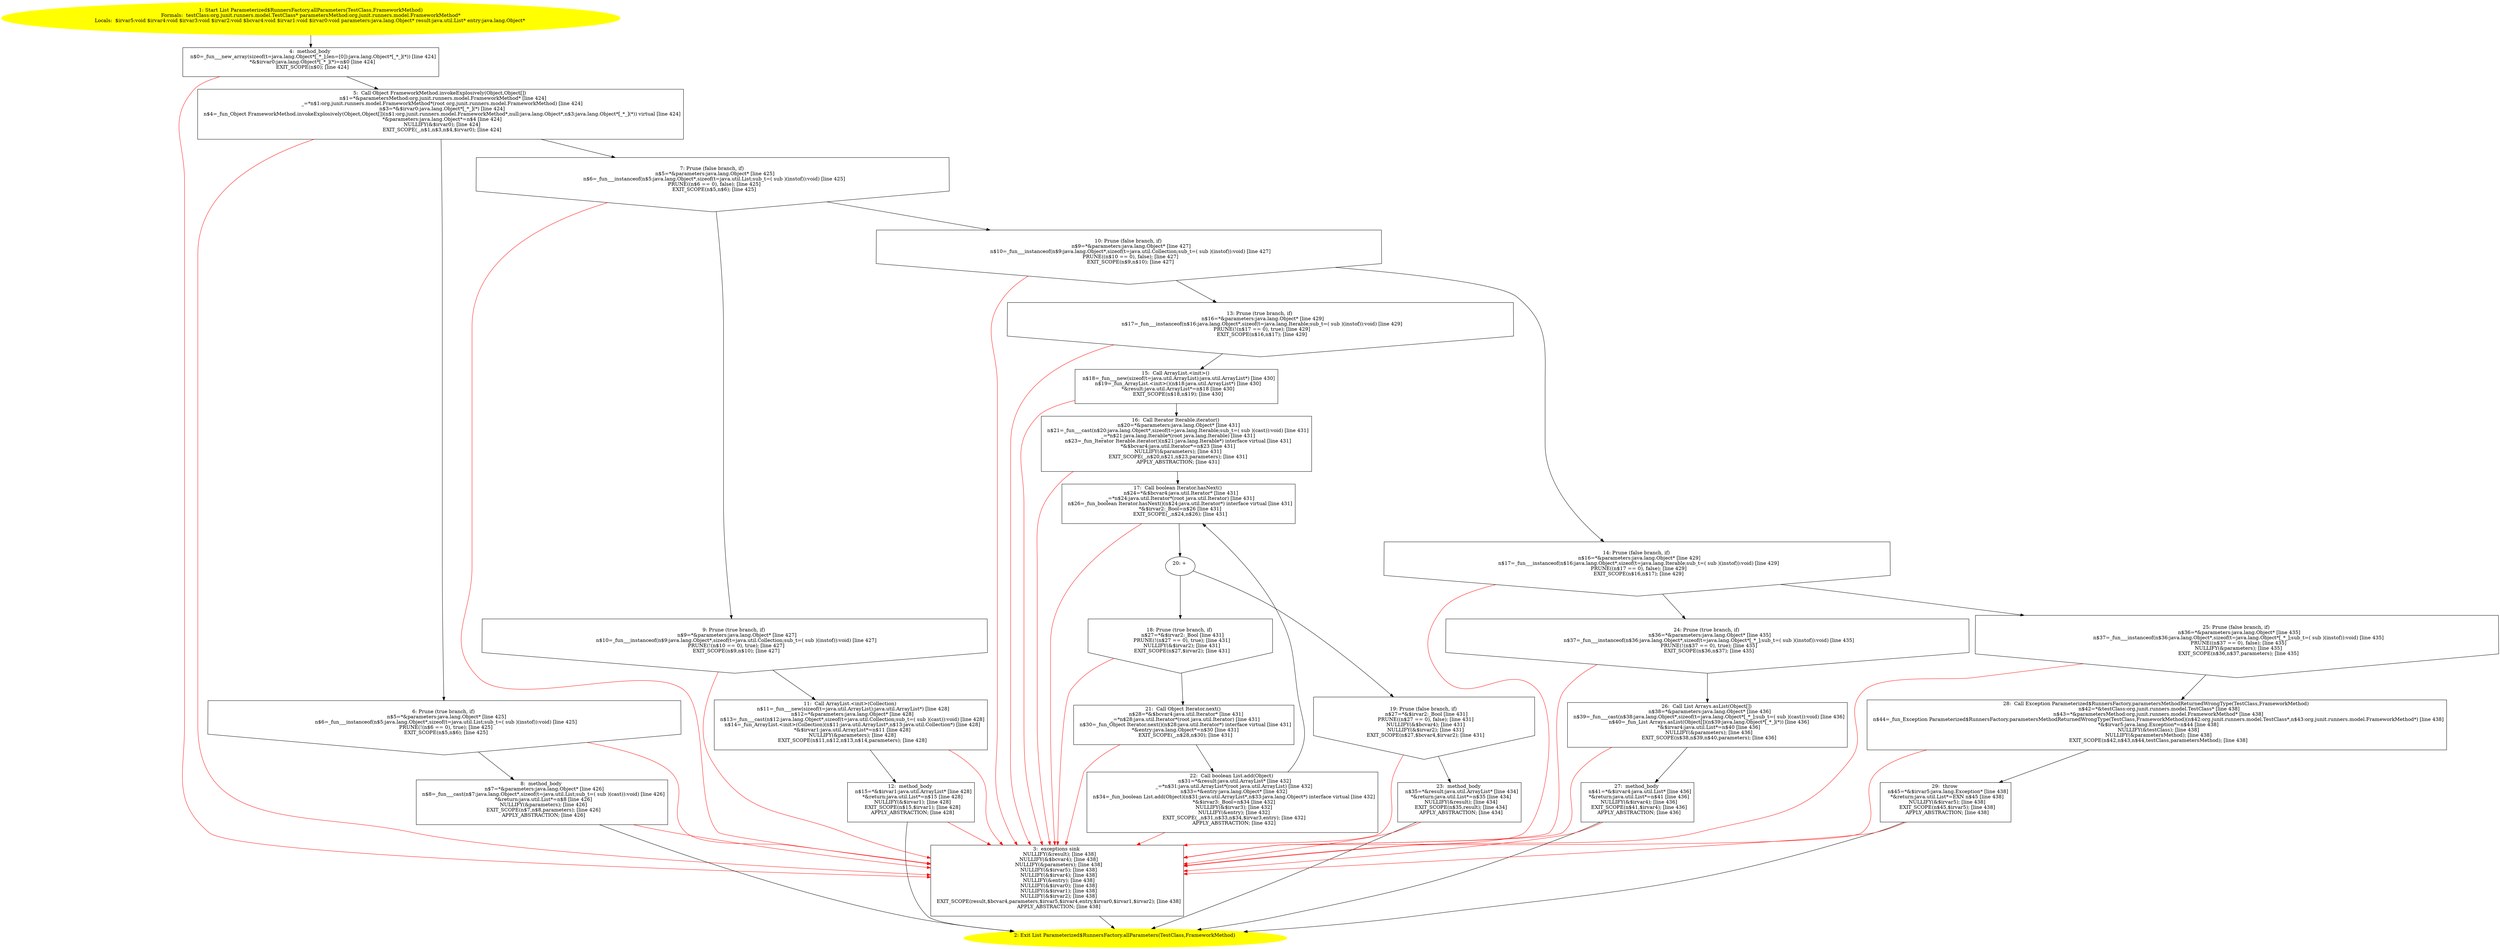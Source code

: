 /* @generated */
digraph cfg {
"org.junit.runners.Parameterized$RunnersFactory.allParameters(org.junit.runners.model.TestClass,org.j.4720e5598bf9a42ce2aab5d6ea786dbc_1" [label="1: Start List Parameterized$RunnersFactory.allParameters(TestClass,FrameworkMethod)\nFormals:  testClass:org.junit.runners.model.TestClass* parametersMethod:org.junit.runners.model.FrameworkMethod*\nLocals:  $irvar5:void $irvar4:void $irvar3:void $irvar2:void $bcvar4:void $irvar1:void $irvar0:void parameters:java.lang.Object* result:java.util.List* entry:java.lang.Object* \n  " color=yellow style=filled]
	

	 "org.junit.runners.Parameterized$RunnersFactory.allParameters(org.junit.runners.model.TestClass,org.j.4720e5598bf9a42ce2aab5d6ea786dbc_1" -> "org.junit.runners.Parameterized$RunnersFactory.allParameters(org.junit.runners.model.TestClass,org.j.4720e5598bf9a42ce2aab5d6ea786dbc_4" ;
"org.junit.runners.Parameterized$RunnersFactory.allParameters(org.junit.runners.model.TestClass,org.j.4720e5598bf9a42ce2aab5d6ea786dbc_2" [label="2: Exit List Parameterized$RunnersFactory.allParameters(TestClass,FrameworkMethod) \n  " color=yellow style=filled]
	

"org.junit.runners.Parameterized$RunnersFactory.allParameters(org.junit.runners.model.TestClass,org.j.4720e5598bf9a42ce2aab5d6ea786dbc_3" [label="3:  exceptions sink \n   NULLIFY(&result); [line 438]\n  NULLIFY(&$bcvar4); [line 438]\n  NULLIFY(&parameters); [line 438]\n  NULLIFY(&$irvar5); [line 438]\n  NULLIFY(&$irvar4); [line 438]\n  NULLIFY(&entry); [line 438]\n  NULLIFY(&$irvar0); [line 438]\n  NULLIFY(&$irvar1); [line 438]\n  NULLIFY(&$irvar2); [line 438]\n  EXIT_SCOPE(result,$bcvar4,parameters,$irvar5,$irvar4,entry,$irvar0,$irvar1,$irvar2); [line 438]\n  APPLY_ABSTRACTION; [line 438]\n " shape="box"]
	

	 "org.junit.runners.Parameterized$RunnersFactory.allParameters(org.junit.runners.model.TestClass,org.j.4720e5598bf9a42ce2aab5d6ea786dbc_3" -> "org.junit.runners.Parameterized$RunnersFactory.allParameters(org.junit.runners.model.TestClass,org.j.4720e5598bf9a42ce2aab5d6ea786dbc_2" ;
"org.junit.runners.Parameterized$RunnersFactory.allParameters(org.junit.runners.model.TestClass,org.j.4720e5598bf9a42ce2aab5d6ea786dbc_4" [label="4:  method_body \n   n$0=_fun___new_array(sizeof(t=java.lang.Object*[_*_];len=[0]):java.lang.Object*[_*_](*)) [line 424]\n  *&$irvar0:java.lang.Object*[_*_](*)=n$0 [line 424]\n  EXIT_SCOPE(n$0); [line 424]\n " shape="box"]
	

	 "org.junit.runners.Parameterized$RunnersFactory.allParameters(org.junit.runners.model.TestClass,org.j.4720e5598bf9a42ce2aab5d6ea786dbc_4" -> "org.junit.runners.Parameterized$RunnersFactory.allParameters(org.junit.runners.model.TestClass,org.j.4720e5598bf9a42ce2aab5d6ea786dbc_5" ;
	 "org.junit.runners.Parameterized$RunnersFactory.allParameters(org.junit.runners.model.TestClass,org.j.4720e5598bf9a42ce2aab5d6ea786dbc_4" -> "org.junit.runners.Parameterized$RunnersFactory.allParameters(org.junit.runners.model.TestClass,org.j.4720e5598bf9a42ce2aab5d6ea786dbc_3" [color="red" ];
"org.junit.runners.Parameterized$RunnersFactory.allParameters(org.junit.runners.model.TestClass,org.j.4720e5598bf9a42ce2aab5d6ea786dbc_5" [label="5:  Call Object FrameworkMethod.invokeExplosively(Object,Object[]) \n   n$1=*&parametersMethod:org.junit.runners.model.FrameworkMethod* [line 424]\n  _=*n$1:org.junit.runners.model.FrameworkMethod*(root org.junit.runners.model.FrameworkMethod) [line 424]\n  n$3=*&$irvar0:java.lang.Object*[_*_](*) [line 424]\n  n$4=_fun_Object FrameworkMethod.invokeExplosively(Object,Object[])(n$1:org.junit.runners.model.FrameworkMethod*,null:java.lang.Object*,n$3:java.lang.Object*[_*_](*)) virtual [line 424]\n  *&parameters:java.lang.Object*=n$4 [line 424]\n  NULLIFY(&$irvar0); [line 424]\n  EXIT_SCOPE(_,n$1,n$3,n$4,$irvar0); [line 424]\n " shape="box"]
	

	 "org.junit.runners.Parameterized$RunnersFactory.allParameters(org.junit.runners.model.TestClass,org.j.4720e5598bf9a42ce2aab5d6ea786dbc_5" -> "org.junit.runners.Parameterized$RunnersFactory.allParameters(org.junit.runners.model.TestClass,org.j.4720e5598bf9a42ce2aab5d6ea786dbc_6" ;
	 "org.junit.runners.Parameterized$RunnersFactory.allParameters(org.junit.runners.model.TestClass,org.j.4720e5598bf9a42ce2aab5d6ea786dbc_5" -> "org.junit.runners.Parameterized$RunnersFactory.allParameters(org.junit.runners.model.TestClass,org.j.4720e5598bf9a42ce2aab5d6ea786dbc_7" ;
	 "org.junit.runners.Parameterized$RunnersFactory.allParameters(org.junit.runners.model.TestClass,org.j.4720e5598bf9a42ce2aab5d6ea786dbc_5" -> "org.junit.runners.Parameterized$RunnersFactory.allParameters(org.junit.runners.model.TestClass,org.j.4720e5598bf9a42ce2aab5d6ea786dbc_3" [color="red" ];
"org.junit.runners.Parameterized$RunnersFactory.allParameters(org.junit.runners.model.TestClass,org.j.4720e5598bf9a42ce2aab5d6ea786dbc_6" [label="6: Prune (true branch, if) \n   n$5=*&parameters:java.lang.Object* [line 425]\n  n$6=_fun___instanceof(n$5:java.lang.Object*,sizeof(t=java.util.List;sub_t=( sub )(instof)):void) [line 425]\n  PRUNE(!(n$6 == 0), true); [line 425]\n  EXIT_SCOPE(n$5,n$6); [line 425]\n " shape="invhouse"]
	

	 "org.junit.runners.Parameterized$RunnersFactory.allParameters(org.junit.runners.model.TestClass,org.j.4720e5598bf9a42ce2aab5d6ea786dbc_6" -> "org.junit.runners.Parameterized$RunnersFactory.allParameters(org.junit.runners.model.TestClass,org.j.4720e5598bf9a42ce2aab5d6ea786dbc_8" ;
	 "org.junit.runners.Parameterized$RunnersFactory.allParameters(org.junit.runners.model.TestClass,org.j.4720e5598bf9a42ce2aab5d6ea786dbc_6" -> "org.junit.runners.Parameterized$RunnersFactory.allParameters(org.junit.runners.model.TestClass,org.j.4720e5598bf9a42ce2aab5d6ea786dbc_3" [color="red" ];
"org.junit.runners.Parameterized$RunnersFactory.allParameters(org.junit.runners.model.TestClass,org.j.4720e5598bf9a42ce2aab5d6ea786dbc_7" [label="7: Prune (false branch, if) \n   n$5=*&parameters:java.lang.Object* [line 425]\n  n$6=_fun___instanceof(n$5:java.lang.Object*,sizeof(t=java.util.List;sub_t=( sub )(instof)):void) [line 425]\n  PRUNE((n$6 == 0), false); [line 425]\n  EXIT_SCOPE(n$5,n$6); [line 425]\n " shape="invhouse"]
	

	 "org.junit.runners.Parameterized$RunnersFactory.allParameters(org.junit.runners.model.TestClass,org.j.4720e5598bf9a42ce2aab5d6ea786dbc_7" -> "org.junit.runners.Parameterized$RunnersFactory.allParameters(org.junit.runners.model.TestClass,org.j.4720e5598bf9a42ce2aab5d6ea786dbc_9" ;
	 "org.junit.runners.Parameterized$RunnersFactory.allParameters(org.junit.runners.model.TestClass,org.j.4720e5598bf9a42ce2aab5d6ea786dbc_7" -> "org.junit.runners.Parameterized$RunnersFactory.allParameters(org.junit.runners.model.TestClass,org.j.4720e5598bf9a42ce2aab5d6ea786dbc_10" ;
	 "org.junit.runners.Parameterized$RunnersFactory.allParameters(org.junit.runners.model.TestClass,org.j.4720e5598bf9a42ce2aab5d6ea786dbc_7" -> "org.junit.runners.Parameterized$RunnersFactory.allParameters(org.junit.runners.model.TestClass,org.j.4720e5598bf9a42ce2aab5d6ea786dbc_3" [color="red" ];
"org.junit.runners.Parameterized$RunnersFactory.allParameters(org.junit.runners.model.TestClass,org.j.4720e5598bf9a42ce2aab5d6ea786dbc_8" [label="8:  method_body \n   n$7=*&parameters:java.lang.Object* [line 426]\n  n$8=_fun___cast(n$7:java.lang.Object*,sizeof(t=java.util.List;sub_t=( sub )(cast)):void) [line 426]\n  *&return:java.util.List*=n$8 [line 426]\n  NULLIFY(&parameters); [line 426]\n  EXIT_SCOPE(n$7,n$8,parameters); [line 426]\n  APPLY_ABSTRACTION; [line 426]\n " shape="box"]
	

	 "org.junit.runners.Parameterized$RunnersFactory.allParameters(org.junit.runners.model.TestClass,org.j.4720e5598bf9a42ce2aab5d6ea786dbc_8" -> "org.junit.runners.Parameterized$RunnersFactory.allParameters(org.junit.runners.model.TestClass,org.j.4720e5598bf9a42ce2aab5d6ea786dbc_2" ;
	 "org.junit.runners.Parameterized$RunnersFactory.allParameters(org.junit.runners.model.TestClass,org.j.4720e5598bf9a42ce2aab5d6ea786dbc_8" -> "org.junit.runners.Parameterized$RunnersFactory.allParameters(org.junit.runners.model.TestClass,org.j.4720e5598bf9a42ce2aab5d6ea786dbc_3" [color="red" ];
"org.junit.runners.Parameterized$RunnersFactory.allParameters(org.junit.runners.model.TestClass,org.j.4720e5598bf9a42ce2aab5d6ea786dbc_9" [label="9: Prune (true branch, if) \n   n$9=*&parameters:java.lang.Object* [line 427]\n  n$10=_fun___instanceof(n$9:java.lang.Object*,sizeof(t=java.util.Collection;sub_t=( sub )(instof)):void) [line 427]\n  PRUNE(!(n$10 == 0), true); [line 427]\n  EXIT_SCOPE(n$9,n$10); [line 427]\n " shape="invhouse"]
	

	 "org.junit.runners.Parameterized$RunnersFactory.allParameters(org.junit.runners.model.TestClass,org.j.4720e5598bf9a42ce2aab5d6ea786dbc_9" -> "org.junit.runners.Parameterized$RunnersFactory.allParameters(org.junit.runners.model.TestClass,org.j.4720e5598bf9a42ce2aab5d6ea786dbc_11" ;
	 "org.junit.runners.Parameterized$RunnersFactory.allParameters(org.junit.runners.model.TestClass,org.j.4720e5598bf9a42ce2aab5d6ea786dbc_9" -> "org.junit.runners.Parameterized$RunnersFactory.allParameters(org.junit.runners.model.TestClass,org.j.4720e5598bf9a42ce2aab5d6ea786dbc_3" [color="red" ];
"org.junit.runners.Parameterized$RunnersFactory.allParameters(org.junit.runners.model.TestClass,org.j.4720e5598bf9a42ce2aab5d6ea786dbc_10" [label="10: Prune (false branch, if) \n   n$9=*&parameters:java.lang.Object* [line 427]\n  n$10=_fun___instanceof(n$9:java.lang.Object*,sizeof(t=java.util.Collection;sub_t=( sub )(instof)):void) [line 427]\n  PRUNE((n$10 == 0), false); [line 427]\n  EXIT_SCOPE(n$9,n$10); [line 427]\n " shape="invhouse"]
	

	 "org.junit.runners.Parameterized$RunnersFactory.allParameters(org.junit.runners.model.TestClass,org.j.4720e5598bf9a42ce2aab5d6ea786dbc_10" -> "org.junit.runners.Parameterized$RunnersFactory.allParameters(org.junit.runners.model.TestClass,org.j.4720e5598bf9a42ce2aab5d6ea786dbc_13" ;
	 "org.junit.runners.Parameterized$RunnersFactory.allParameters(org.junit.runners.model.TestClass,org.j.4720e5598bf9a42ce2aab5d6ea786dbc_10" -> "org.junit.runners.Parameterized$RunnersFactory.allParameters(org.junit.runners.model.TestClass,org.j.4720e5598bf9a42ce2aab5d6ea786dbc_14" ;
	 "org.junit.runners.Parameterized$RunnersFactory.allParameters(org.junit.runners.model.TestClass,org.j.4720e5598bf9a42ce2aab5d6ea786dbc_10" -> "org.junit.runners.Parameterized$RunnersFactory.allParameters(org.junit.runners.model.TestClass,org.j.4720e5598bf9a42ce2aab5d6ea786dbc_3" [color="red" ];
"org.junit.runners.Parameterized$RunnersFactory.allParameters(org.junit.runners.model.TestClass,org.j.4720e5598bf9a42ce2aab5d6ea786dbc_11" [label="11:  Call ArrayList.<init>(Collection) \n   n$11=_fun___new(sizeof(t=java.util.ArrayList):java.util.ArrayList*) [line 428]\n  n$12=*&parameters:java.lang.Object* [line 428]\n  n$13=_fun___cast(n$12:java.lang.Object*,sizeof(t=java.util.Collection;sub_t=( sub )(cast)):void) [line 428]\n  n$14=_fun_ArrayList.<init>(Collection)(n$11:java.util.ArrayList*,n$13:java.util.Collection*) [line 428]\n  *&$irvar1:java.util.ArrayList*=n$11 [line 428]\n  NULLIFY(&parameters); [line 428]\n  EXIT_SCOPE(n$11,n$12,n$13,n$14,parameters); [line 428]\n " shape="box"]
	

	 "org.junit.runners.Parameterized$RunnersFactory.allParameters(org.junit.runners.model.TestClass,org.j.4720e5598bf9a42ce2aab5d6ea786dbc_11" -> "org.junit.runners.Parameterized$RunnersFactory.allParameters(org.junit.runners.model.TestClass,org.j.4720e5598bf9a42ce2aab5d6ea786dbc_12" ;
	 "org.junit.runners.Parameterized$RunnersFactory.allParameters(org.junit.runners.model.TestClass,org.j.4720e5598bf9a42ce2aab5d6ea786dbc_11" -> "org.junit.runners.Parameterized$RunnersFactory.allParameters(org.junit.runners.model.TestClass,org.j.4720e5598bf9a42ce2aab5d6ea786dbc_3" [color="red" ];
"org.junit.runners.Parameterized$RunnersFactory.allParameters(org.junit.runners.model.TestClass,org.j.4720e5598bf9a42ce2aab5d6ea786dbc_12" [label="12:  method_body \n   n$15=*&$irvar1:java.util.ArrayList* [line 428]\n  *&return:java.util.List*=n$15 [line 428]\n  NULLIFY(&$irvar1); [line 428]\n  EXIT_SCOPE(n$15,$irvar1); [line 428]\n  APPLY_ABSTRACTION; [line 428]\n " shape="box"]
	

	 "org.junit.runners.Parameterized$RunnersFactory.allParameters(org.junit.runners.model.TestClass,org.j.4720e5598bf9a42ce2aab5d6ea786dbc_12" -> "org.junit.runners.Parameterized$RunnersFactory.allParameters(org.junit.runners.model.TestClass,org.j.4720e5598bf9a42ce2aab5d6ea786dbc_2" ;
	 "org.junit.runners.Parameterized$RunnersFactory.allParameters(org.junit.runners.model.TestClass,org.j.4720e5598bf9a42ce2aab5d6ea786dbc_12" -> "org.junit.runners.Parameterized$RunnersFactory.allParameters(org.junit.runners.model.TestClass,org.j.4720e5598bf9a42ce2aab5d6ea786dbc_3" [color="red" ];
"org.junit.runners.Parameterized$RunnersFactory.allParameters(org.junit.runners.model.TestClass,org.j.4720e5598bf9a42ce2aab5d6ea786dbc_13" [label="13: Prune (true branch, if) \n   n$16=*&parameters:java.lang.Object* [line 429]\n  n$17=_fun___instanceof(n$16:java.lang.Object*,sizeof(t=java.lang.Iterable;sub_t=( sub )(instof)):void) [line 429]\n  PRUNE(!(n$17 == 0), true); [line 429]\n  EXIT_SCOPE(n$16,n$17); [line 429]\n " shape="invhouse"]
	

	 "org.junit.runners.Parameterized$RunnersFactory.allParameters(org.junit.runners.model.TestClass,org.j.4720e5598bf9a42ce2aab5d6ea786dbc_13" -> "org.junit.runners.Parameterized$RunnersFactory.allParameters(org.junit.runners.model.TestClass,org.j.4720e5598bf9a42ce2aab5d6ea786dbc_15" ;
	 "org.junit.runners.Parameterized$RunnersFactory.allParameters(org.junit.runners.model.TestClass,org.j.4720e5598bf9a42ce2aab5d6ea786dbc_13" -> "org.junit.runners.Parameterized$RunnersFactory.allParameters(org.junit.runners.model.TestClass,org.j.4720e5598bf9a42ce2aab5d6ea786dbc_3" [color="red" ];
"org.junit.runners.Parameterized$RunnersFactory.allParameters(org.junit.runners.model.TestClass,org.j.4720e5598bf9a42ce2aab5d6ea786dbc_14" [label="14: Prune (false branch, if) \n   n$16=*&parameters:java.lang.Object* [line 429]\n  n$17=_fun___instanceof(n$16:java.lang.Object*,sizeof(t=java.lang.Iterable;sub_t=( sub )(instof)):void) [line 429]\n  PRUNE((n$17 == 0), false); [line 429]\n  EXIT_SCOPE(n$16,n$17); [line 429]\n " shape="invhouse"]
	

	 "org.junit.runners.Parameterized$RunnersFactory.allParameters(org.junit.runners.model.TestClass,org.j.4720e5598bf9a42ce2aab5d6ea786dbc_14" -> "org.junit.runners.Parameterized$RunnersFactory.allParameters(org.junit.runners.model.TestClass,org.j.4720e5598bf9a42ce2aab5d6ea786dbc_24" ;
	 "org.junit.runners.Parameterized$RunnersFactory.allParameters(org.junit.runners.model.TestClass,org.j.4720e5598bf9a42ce2aab5d6ea786dbc_14" -> "org.junit.runners.Parameterized$RunnersFactory.allParameters(org.junit.runners.model.TestClass,org.j.4720e5598bf9a42ce2aab5d6ea786dbc_25" ;
	 "org.junit.runners.Parameterized$RunnersFactory.allParameters(org.junit.runners.model.TestClass,org.j.4720e5598bf9a42ce2aab5d6ea786dbc_14" -> "org.junit.runners.Parameterized$RunnersFactory.allParameters(org.junit.runners.model.TestClass,org.j.4720e5598bf9a42ce2aab5d6ea786dbc_3" [color="red" ];
"org.junit.runners.Parameterized$RunnersFactory.allParameters(org.junit.runners.model.TestClass,org.j.4720e5598bf9a42ce2aab5d6ea786dbc_15" [label="15:  Call ArrayList.<init>() \n   n$18=_fun___new(sizeof(t=java.util.ArrayList):java.util.ArrayList*) [line 430]\n  n$19=_fun_ArrayList.<init>()(n$18:java.util.ArrayList*) [line 430]\n  *&result:java.util.ArrayList*=n$18 [line 430]\n  EXIT_SCOPE(n$18,n$19); [line 430]\n " shape="box"]
	

	 "org.junit.runners.Parameterized$RunnersFactory.allParameters(org.junit.runners.model.TestClass,org.j.4720e5598bf9a42ce2aab5d6ea786dbc_15" -> "org.junit.runners.Parameterized$RunnersFactory.allParameters(org.junit.runners.model.TestClass,org.j.4720e5598bf9a42ce2aab5d6ea786dbc_16" ;
	 "org.junit.runners.Parameterized$RunnersFactory.allParameters(org.junit.runners.model.TestClass,org.j.4720e5598bf9a42ce2aab5d6ea786dbc_15" -> "org.junit.runners.Parameterized$RunnersFactory.allParameters(org.junit.runners.model.TestClass,org.j.4720e5598bf9a42ce2aab5d6ea786dbc_3" [color="red" ];
"org.junit.runners.Parameterized$RunnersFactory.allParameters(org.junit.runners.model.TestClass,org.j.4720e5598bf9a42ce2aab5d6ea786dbc_16" [label="16:  Call Iterator Iterable.iterator() \n   n$20=*&parameters:java.lang.Object* [line 431]\n  n$21=_fun___cast(n$20:java.lang.Object*,sizeof(t=java.lang.Iterable;sub_t=( sub )(cast)):void) [line 431]\n  _=*n$21:java.lang.Iterable*(root java.lang.Iterable) [line 431]\n  n$23=_fun_Iterator Iterable.iterator()(n$21:java.lang.Iterable*) interface virtual [line 431]\n  *&$bcvar4:java.util.Iterator*=n$23 [line 431]\n  NULLIFY(&parameters); [line 431]\n  EXIT_SCOPE(_,n$20,n$21,n$23,parameters); [line 431]\n  APPLY_ABSTRACTION; [line 431]\n " shape="box"]
	

	 "org.junit.runners.Parameterized$RunnersFactory.allParameters(org.junit.runners.model.TestClass,org.j.4720e5598bf9a42ce2aab5d6ea786dbc_16" -> "org.junit.runners.Parameterized$RunnersFactory.allParameters(org.junit.runners.model.TestClass,org.j.4720e5598bf9a42ce2aab5d6ea786dbc_17" ;
	 "org.junit.runners.Parameterized$RunnersFactory.allParameters(org.junit.runners.model.TestClass,org.j.4720e5598bf9a42ce2aab5d6ea786dbc_16" -> "org.junit.runners.Parameterized$RunnersFactory.allParameters(org.junit.runners.model.TestClass,org.j.4720e5598bf9a42ce2aab5d6ea786dbc_3" [color="red" ];
"org.junit.runners.Parameterized$RunnersFactory.allParameters(org.junit.runners.model.TestClass,org.j.4720e5598bf9a42ce2aab5d6ea786dbc_17" [label="17:  Call boolean Iterator.hasNext() \n   n$24=*&$bcvar4:java.util.Iterator* [line 431]\n  _=*n$24:java.util.Iterator*(root java.util.Iterator) [line 431]\n  n$26=_fun_boolean Iterator.hasNext()(n$24:java.util.Iterator*) interface virtual [line 431]\n  *&$irvar2:_Bool=n$26 [line 431]\n  EXIT_SCOPE(_,n$24,n$26); [line 431]\n " shape="box"]
	

	 "org.junit.runners.Parameterized$RunnersFactory.allParameters(org.junit.runners.model.TestClass,org.j.4720e5598bf9a42ce2aab5d6ea786dbc_17" -> "org.junit.runners.Parameterized$RunnersFactory.allParameters(org.junit.runners.model.TestClass,org.j.4720e5598bf9a42ce2aab5d6ea786dbc_20" ;
	 "org.junit.runners.Parameterized$RunnersFactory.allParameters(org.junit.runners.model.TestClass,org.j.4720e5598bf9a42ce2aab5d6ea786dbc_17" -> "org.junit.runners.Parameterized$RunnersFactory.allParameters(org.junit.runners.model.TestClass,org.j.4720e5598bf9a42ce2aab5d6ea786dbc_3" [color="red" ];
"org.junit.runners.Parameterized$RunnersFactory.allParameters(org.junit.runners.model.TestClass,org.j.4720e5598bf9a42ce2aab5d6ea786dbc_18" [label="18: Prune (true branch, if) \n   n$27=*&$irvar2:_Bool [line 431]\n  PRUNE(!(n$27 == 0), true); [line 431]\n  NULLIFY(&$irvar2); [line 431]\n  EXIT_SCOPE(n$27,$irvar2); [line 431]\n " shape="invhouse"]
	

	 "org.junit.runners.Parameterized$RunnersFactory.allParameters(org.junit.runners.model.TestClass,org.j.4720e5598bf9a42ce2aab5d6ea786dbc_18" -> "org.junit.runners.Parameterized$RunnersFactory.allParameters(org.junit.runners.model.TestClass,org.j.4720e5598bf9a42ce2aab5d6ea786dbc_21" ;
	 "org.junit.runners.Parameterized$RunnersFactory.allParameters(org.junit.runners.model.TestClass,org.j.4720e5598bf9a42ce2aab5d6ea786dbc_18" -> "org.junit.runners.Parameterized$RunnersFactory.allParameters(org.junit.runners.model.TestClass,org.j.4720e5598bf9a42ce2aab5d6ea786dbc_3" [color="red" ];
"org.junit.runners.Parameterized$RunnersFactory.allParameters(org.junit.runners.model.TestClass,org.j.4720e5598bf9a42ce2aab5d6ea786dbc_19" [label="19: Prune (false branch, if) \n   n$27=*&$irvar2:_Bool [line 431]\n  PRUNE((n$27 == 0), false); [line 431]\n  NULLIFY(&$bcvar4); [line 431]\n  NULLIFY(&$irvar2); [line 431]\n  EXIT_SCOPE(n$27,$bcvar4,$irvar2); [line 431]\n " shape="invhouse"]
	

	 "org.junit.runners.Parameterized$RunnersFactory.allParameters(org.junit.runners.model.TestClass,org.j.4720e5598bf9a42ce2aab5d6ea786dbc_19" -> "org.junit.runners.Parameterized$RunnersFactory.allParameters(org.junit.runners.model.TestClass,org.j.4720e5598bf9a42ce2aab5d6ea786dbc_23" ;
	 "org.junit.runners.Parameterized$RunnersFactory.allParameters(org.junit.runners.model.TestClass,org.j.4720e5598bf9a42ce2aab5d6ea786dbc_19" -> "org.junit.runners.Parameterized$RunnersFactory.allParameters(org.junit.runners.model.TestClass,org.j.4720e5598bf9a42ce2aab5d6ea786dbc_3" [color="red" ];
"org.junit.runners.Parameterized$RunnersFactory.allParameters(org.junit.runners.model.TestClass,org.j.4720e5598bf9a42ce2aab5d6ea786dbc_20" [label="20: + \n  " ]
	

	 "org.junit.runners.Parameterized$RunnersFactory.allParameters(org.junit.runners.model.TestClass,org.j.4720e5598bf9a42ce2aab5d6ea786dbc_20" -> "org.junit.runners.Parameterized$RunnersFactory.allParameters(org.junit.runners.model.TestClass,org.j.4720e5598bf9a42ce2aab5d6ea786dbc_18" ;
	 "org.junit.runners.Parameterized$RunnersFactory.allParameters(org.junit.runners.model.TestClass,org.j.4720e5598bf9a42ce2aab5d6ea786dbc_20" -> "org.junit.runners.Parameterized$RunnersFactory.allParameters(org.junit.runners.model.TestClass,org.j.4720e5598bf9a42ce2aab5d6ea786dbc_19" ;
"org.junit.runners.Parameterized$RunnersFactory.allParameters(org.junit.runners.model.TestClass,org.j.4720e5598bf9a42ce2aab5d6ea786dbc_21" [label="21:  Call Object Iterator.next() \n   n$28=*&$bcvar4:java.util.Iterator* [line 431]\n  _=*n$28:java.util.Iterator*(root java.util.Iterator) [line 431]\n  n$30=_fun_Object Iterator.next()(n$28:java.util.Iterator*) interface virtual [line 431]\n  *&entry:java.lang.Object*=n$30 [line 431]\n  EXIT_SCOPE(_,n$28,n$30); [line 431]\n " shape="box"]
	

	 "org.junit.runners.Parameterized$RunnersFactory.allParameters(org.junit.runners.model.TestClass,org.j.4720e5598bf9a42ce2aab5d6ea786dbc_21" -> "org.junit.runners.Parameterized$RunnersFactory.allParameters(org.junit.runners.model.TestClass,org.j.4720e5598bf9a42ce2aab5d6ea786dbc_22" ;
	 "org.junit.runners.Parameterized$RunnersFactory.allParameters(org.junit.runners.model.TestClass,org.j.4720e5598bf9a42ce2aab5d6ea786dbc_21" -> "org.junit.runners.Parameterized$RunnersFactory.allParameters(org.junit.runners.model.TestClass,org.j.4720e5598bf9a42ce2aab5d6ea786dbc_3" [color="red" ];
"org.junit.runners.Parameterized$RunnersFactory.allParameters(org.junit.runners.model.TestClass,org.j.4720e5598bf9a42ce2aab5d6ea786dbc_22" [label="22:  Call boolean List.add(Object) \n   n$31=*&result:java.util.ArrayList* [line 432]\n  _=*n$31:java.util.ArrayList*(root java.util.ArrayList) [line 432]\n  n$33=*&entry:java.lang.Object* [line 432]\n  n$34=_fun_boolean List.add(Object)(n$31:java.util.ArrayList*,n$33:java.lang.Object*) interface virtual [line 432]\n  *&$irvar3:_Bool=n$34 [line 432]\n  NULLIFY(&$irvar3); [line 432]\n  NULLIFY(&entry); [line 432]\n  EXIT_SCOPE(_,n$31,n$33,n$34,$irvar3,entry); [line 432]\n  APPLY_ABSTRACTION; [line 432]\n " shape="box"]
	

	 "org.junit.runners.Parameterized$RunnersFactory.allParameters(org.junit.runners.model.TestClass,org.j.4720e5598bf9a42ce2aab5d6ea786dbc_22" -> "org.junit.runners.Parameterized$RunnersFactory.allParameters(org.junit.runners.model.TestClass,org.j.4720e5598bf9a42ce2aab5d6ea786dbc_17" ;
	 "org.junit.runners.Parameterized$RunnersFactory.allParameters(org.junit.runners.model.TestClass,org.j.4720e5598bf9a42ce2aab5d6ea786dbc_22" -> "org.junit.runners.Parameterized$RunnersFactory.allParameters(org.junit.runners.model.TestClass,org.j.4720e5598bf9a42ce2aab5d6ea786dbc_3" [color="red" ];
"org.junit.runners.Parameterized$RunnersFactory.allParameters(org.junit.runners.model.TestClass,org.j.4720e5598bf9a42ce2aab5d6ea786dbc_23" [label="23:  method_body \n   n$35=*&result:java.util.ArrayList* [line 434]\n  *&return:java.util.List*=n$35 [line 434]\n  NULLIFY(&result); [line 434]\n  EXIT_SCOPE(n$35,result); [line 434]\n  APPLY_ABSTRACTION; [line 434]\n " shape="box"]
	

	 "org.junit.runners.Parameterized$RunnersFactory.allParameters(org.junit.runners.model.TestClass,org.j.4720e5598bf9a42ce2aab5d6ea786dbc_23" -> "org.junit.runners.Parameterized$RunnersFactory.allParameters(org.junit.runners.model.TestClass,org.j.4720e5598bf9a42ce2aab5d6ea786dbc_2" ;
	 "org.junit.runners.Parameterized$RunnersFactory.allParameters(org.junit.runners.model.TestClass,org.j.4720e5598bf9a42ce2aab5d6ea786dbc_23" -> "org.junit.runners.Parameterized$RunnersFactory.allParameters(org.junit.runners.model.TestClass,org.j.4720e5598bf9a42ce2aab5d6ea786dbc_3" [color="red" ];
"org.junit.runners.Parameterized$RunnersFactory.allParameters(org.junit.runners.model.TestClass,org.j.4720e5598bf9a42ce2aab5d6ea786dbc_24" [label="24: Prune (true branch, if) \n   n$36=*&parameters:java.lang.Object* [line 435]\n  n$37=_fun___instanceof(n$36:java.lang.Object*,sizeof(t=java.lang.Object*[_*_];sub_t=( sub )(instof)):void) [line 435]\n  PRUNE(!(n$37 == 0), true); [line 435]\n  EXIT_SCOPE(n$36,n$37); [line 435]\n " shape="invhouse"]
	

	 "org.junit.runners.Parameterized$RunnersFactory.allParameters(org.junit.runners.model.TestClass,org.j.4720e5598bf9a42ce2aab5d6ea786dbc_24" -> "org.junit.runners.Parameterized$RunnersFactory.allParameters(org.junit.runners.model.TestClass,org.j.4720e5598bf9a42ce2aab5d6ea786dbc_26" ;
	 "org.junit.runners.Parameterized$RunnersFactory.allParameters(org.junit.runners.model.TestClass,org.j.4720e5598bf9a42ce2aab5d6ea786dbc_24" -> "org.junit.runners.Parameterized$RunnersFactory.allParameters(org.junit.runners.model.TestClass,org.j.4720e5598bf9a42ce2aab5d6ea786dbc_3" [color="red" ];
"org.junit.runners.Parameterized$RunnersFactory.allParameters(org.junit.runners.model.TestClass,org.j.4720e5598bf9a42ce2aab5d6ea786dbc_25" [label="25: Prune (false branch, if) \n   n$36=*&parameters:java.lang.Object* [line 435]\n  n$37=_fun___instanceof(n$36:java.lang.Object*,sizeof(t=java.lang.Object*[_*_];sub_t=( sub )(instof)):void) [line 435]\n  PRUNE((n$37 == 0), false); [line 435]\n  NULLIFY(&parameters); [line 435]\n  EXIT_SCOPE(n$36,n$37,parameters); [line 435]\n " shape="invhouse"]
	

	 "org.junit.runners.Parameterized$RunnersFactory.allParameters(org.junit.runners.model.TestClass,org.j.4720e5598bf9a42ce2aab5d6ea786dbc_25" -> "org.junit.runners.Parameterized$RunnersFactory.allParameters(org.junit.runners.model.TestClass,org.j.4720e5598bf9a42ce2aab5d6ea786dbc_28" ;
	 "org.junit.runners.Parameterized$RunnersFactory.allParameters(org.junit.runners.model.TestClass,org.j.4720e5598bf9a42ce2aab5d6ea786dbc_25" -> "org.junit.runners.Parameterized$RunnersFactory.allParameters(org.junit.runners.model.TestClass,org.j.4720e5598bf9a42ce2aab5d6ea786dbc_3" [color="red" ];
"org.junit.runners.Parameterized$RunnersFactory.allParameters(org.junit.runners.model.TestClass,org.j.4720e5598bf9a42ce2aab5d6ea786dbc_26" [label="26:  Call List Arrays.asList(Object[]) \n   n$38=*&parameters:java.lang.Object* [line 436]\n  n$39=_fun___cast(n$38:java.lang.Object*,sizeof(t=java.lang.Object*[_*_];sub_t=( sub )(cast)):void) [line 436]\n  n$40=_fun_List Arrays.asList(Object[])(n$39:java.lang.Object*[_*_](*)) [line 436]\n  *&$irvar4:java.util.List*=n$40 [line 436]\n  NULLIFY(&parameters); [line 436]\n  EXIT_SCOPE(n$38,n$39,n$40,parameters); [line 436]\n " shape="box"]
	

	 "org.junit.runners.Parameterized$RunnersFactory.allParameters(org.junit.runners.model.TestClass,org.j.4720e5598bf9a42ce2aab5d6ea786dbc_26" -> "org.junit.runners.Parameterized$RunnersFactory.allParameters(org.junit.runners.model.TestClass,org.j.4720e5598bf9a42ce2aab5d6ea786dbc_27" ;
	 "org.junit.runners.Parameterized$RunnersFactory.allParameters(org.junit.runners.model.TestClass,org.j.4720e5598bf9a42ce2aab5d6ea786dbc_26" -> "org.junit.runners.Parameterized$RunnersFactory.allParameters(org.junit.runners.model.TestClass,org.j.4720e5598bf9a42ce2aab5d6ea786dbc_3" [color="red" ];
"org.junit.runners.Parameterized$RunnersFactory.allParameters(org.junit.runners.model.TestClass,org.j.4720e5598bf9a42ce2aab5d6ea786dbc_27" [label="27:  method_body \n   n$41=*&$irvar4:java.util.List* [line 436]\n  *&return:java.util.List*=n$41 [line 436]\n  NULLIFY(&$irvar4); [line 436]\n  EXIT_SCOPE(n$41,$irvar4); [line 436]\n  APPLY_ABSTRACTION; [line 436]\n " shape="box"]
	

	 "org.junit.runners.Parameterized$RunnersFactory.allParameters(org.junit.runners.model.TestClass,org.j.4720e5598bf9a42ce2aab5d6ea786dbc_27" -> "org.junit.runners.Parameterized$RunnersFactory.allParameters(org.junit.runners.model.TestClass,org.j.4720e5598bf9a42ce2aab5d6ea786dbc_2" ;
	 "org.junit.runners.Parameterized$RunnersFactory.allParameters(org.junit.runners.model.TestClass,org.j.4720e5598bf9a42ce2aab5d6ea786dbc_27" -> "org.junit.runners.Parameterized$RunnersFactory.allParameters(org.junit.runners.model.TestClass,org.j.4720e5598bf9a42ce2aab5d6ea786dbc_3" [color="red" ];
"org.junit.runners.Parameterized$RunnersFactory.allParameters(org.junit.runners.model.TestClass,org.j.4720e5598bf9a42ce2aab5d6ea786dbc_28" [label="28:  Call Exception Parameterized$RunnersFactory.parametersMethodReturnedWrongType(TestClass,FrameworkMethod) \n   n$42=*&testClass:org.junit.runners.model.TestClass* [line 438]\n  n$43=*&parametersMethod:org.junit.runners.model.FrameworkMethod* [line 438]\n  n$44=_fun_Exception Parameterized$RunnersFactory.parametersMethodReturnedWrongType(TestClass,FrameworkMethod)(n$42:org.junit.runners.model.TestClass*,n$43:org.junit.runners.model.FrameworkMethod*) [line 438]\n  *&$irvar5:java.lang.Exception*=n$44 [line 438]\n  NULLIFY(&testClass); [line 438]\n  NULLIFY(&parametersMethod); [line 438]\n  EXIT_SCOPE(n$42,n$43,n$44,testClass,parametersMethod); [line 438]\n " shape="box"]
	

	 "org.junit.runners.Parameterized$RunnersFactory.allParameters(org.junit.runners.model.TestClass,org.j.4720e5598bf9a42ce2aab5d6ea786dbc_28" -> "org.junit.runners.Parameterized$RunnersFactory.allParameters(org.junit.runners.model.TestClass,org.j.4720e5598bf9a42ce2aab5d6ea786dbc_29" ;
	 "org.junit.runners.Parameterized$RunnersFactory.allParameters(org.junit.runners.model.TestClass,org.j.4720e5598bf9a42ce2aab5d6ea786dbc_28" -> "org.junit.runners.Parameterized$RunnersFactory.allParameters(org.junit.runners.model.TestClass,org.j.4720e5598bf9a42ce2aab5d6ea786dbc_3" [color="red" ];
"org.junit.runners.Parameterized$RunnersFactory.allParameters(org.junit.runners.model.TestClass,org.j.4720e5598bf9a42ce2aab5d6ea786dbc_29" [label="29:  throw \n   n$45=*&$irvar5:java.lang.Exception* [line 438]\n  *&return:java.util.List*=EXN n$45 [line 438]\n  NULLIFY(&$irvar5); [line 438]\n  EXIT_SCOPE(n$45,$irvar5); [line 438]\n  APPLY_ABSTRACTION; [line 438]\n " shape="box"]
	

	 "org.junit.runners.Parameterized$RunnersFactory.allParameters(org.junit.runners.model.TestClass,org.j.4720e5598bf9a42ce2aab5d6ea786dbc_29" -> "org.junit.runners.Parameterized$RunnersFactory.allParameters(org.junit.runners.model.TestClass,org.j.4720e5598bf9a42ce2aab5d6ea786dbc_2" ;
	 "org.junit.runners.Parameterized$RunnersFactory.allParameters(org.junit.runners.model.TestClass,org.j.4720e5598bf9a42ce2aab5d6ea786dbc_29" -> "org.junit.runners.Parameterized$RunnersFactory.allParameters(org.junit.runners.model.TestClass,org.j.4720e5598bf9a42ce2aab5d6ea786dbc_3" [color="red" ];
}
